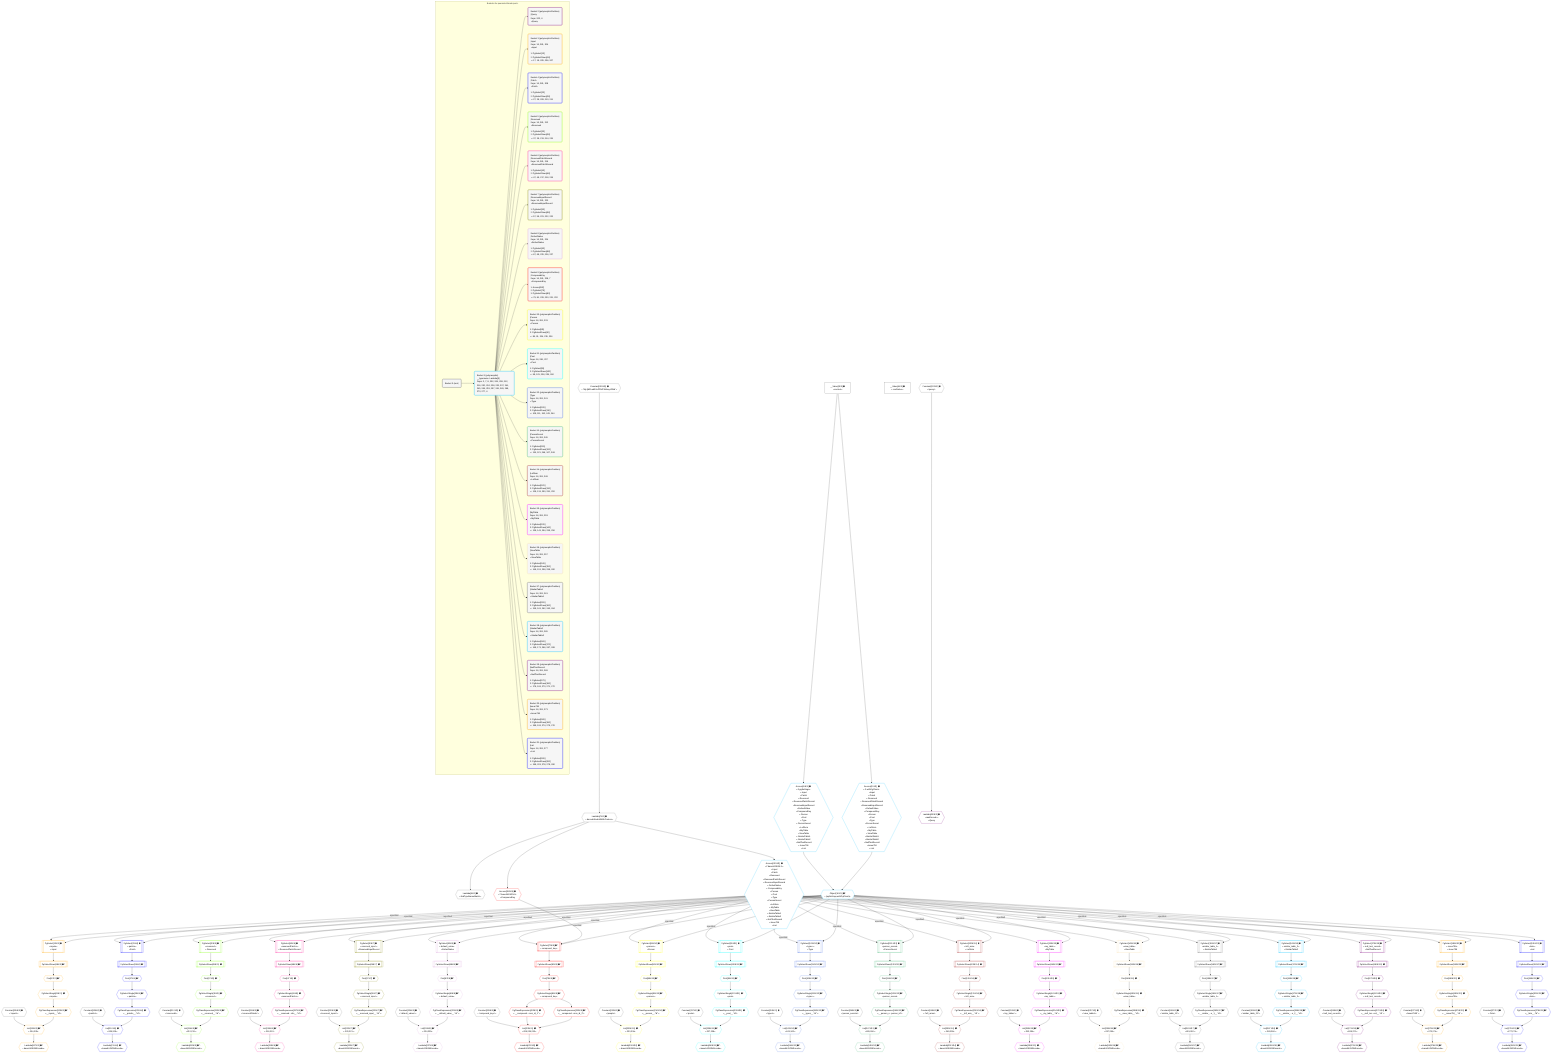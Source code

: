 %%{init: {'themeVariables': { 'fontSize': '12px'}}}%%
graph TD
    classDef path fill:#eee,stroke:#000,color:#000
    classDef plan fill:#fff,stroke-width:1px,color:#000
    classDef itemplan fill:#fff,stroke-width:2px,color:#000
    classDef unbatchedplan fill:#dff,stroke-width:1px,color:#000
    classDef sideeffectplan fill:#fcc,stroke-width:2px,color:#000
    classDef bucket fill:#f6f6f6,color:#000,stroke-width:2px,text-align:left

    subgraph "Buckets for queries/v4/node-just-c"
    Bucket0("Bucket 0 (root)"):::bucket
    Bucket1("Bucket 1 (polymorphic)<br />__typename: Lambda[8]<br />Deps: 2, 7, 8, 202, 204, 208, 212, 216, 220, 224, 228, 233, 237, 241, 245, 249, 253, 257, 261, 265, 269, 273, 277, 4"):::bucket
    Bucket2("Bucket 2 (polymorphicPartition)<br />|Query<br />Deps: 202, 4<br />ᐳQuery"):::bucket
    Bucket3("Bucket 3 (polymorphicPartition)<br />|Input<br />Deps: 16, 281, 204<br />ᐳInput<br /><br />1: PgSelect[13]<br />2: PgSelectRows[18]<br />ᐳ: 17, 19, 205, 206, 207"):::bucket
    Bucket4("Bucket 4 (polymorphicPartition)<br />|Patch<br />Deps: 16, 281, 208<br />ᐳPatch<br /><br />1: PgSelect[23]<br />2: PgSelectRows[28]<br />ᐳ: 27, 29, 209, 210, 211"):::bucket
    Bucket5("Bucket 5 (polymorphicPartition)<br />|Reserved<br />Deps: 16, 281, 212<br />ᐳReserved<br /><br />1: PgSelect[33]<br />2: PgSelectRows[38]<br />ᐳ: 37, 39, 213, 214, 215"):::bucket
    Bucket6("Bucket 6 (polymorphicPartition)<br />|ReservedPatchRecord<br />Deps: 16, 281, 216<br />ᐳReservedPatchRecord<br /><br />1: PgSelect[43]<br />2: PgSelectRows[48]<br />ᐳ: 47, 49, 217, 218, 219"):::bucket
    Bucket7("Bucket 7 (polymorphicPartition)<br />|ReservedInputRecord<br />Deps: 16, 281, 220<br />ᐳReservedInputRecord<br /><br />1: PgSelect[53]<br />2: PgSelectRows[58]<br />ᐳ: 57, 59, 221, 222, 223"):::bucket
    Bucket8("Bucket 8 (polymorphicPartition)<br />|DefaultValue<br />Deps: 16, 281, 224<br />ᐳDefaultValue<br /><br />1: PgSelect[63]<br />2: PgSelectRows[68]<br />ᐳ: 67, 69, 225, 226, 227"):::bucket
    Bucket9("Bucket 9 (polymorphicPartition)<br />|CompoundKey<br />Deps: 16, 281, 228, 7<br />ᐳCompoundKey<br /><br />1: Access[282]<br />2: PgSelect[75]<br />3: PgSelectRows[80]<br />ᐳ: 79, 81, 229, 230, 231, 232"):::bucket
    Bucket10("Bucket 10 (polymorphicPartition)<br />|Person<br />Deps: 16, 281, 233<br />ᐳPerson<br /><br />1: PgSelect[85]<br />2: PgSelectRows[90]<br />ᐳ: 89, 91, 234, 235, 236"):::bucket
    Bucket11("Bucket 11 (polymorphicPartition)<br />|Post<br />Deps: 16, 281, 237<br />ᐳPost<br /><br />1: PgSelect[95]<br />2: PgSelectRows[100]<br />ᐳ: 99, 101, 238, 239, 240"):::bucket
    Bucket12("Bucket 12 (polymorphicPartition)<br />|Type<br />Deps: 16, 281, 241<br />ᐳType<br /><br />1: PgSelect[105]<br />2: PgSelectRows[110]<br />ᐳ: 109, 111, 242, 243, 244"):::bucket
    Bucket13("Bucket 13 (polymorphicPartition)<br />|PersonSecret<br />Deps: 16, 281, 245<br />ᐳPersonSecret<br /><br />1: PgSelect[115]<br />2: PgSelectRows[120]<br />ᐳ: 119, 121, 246, 247, 248"):::bucket
    Bucket14("Bucket 14 (polymorphicPartition)<br />|LeftArm<br />Deps: 16, 281, 249<br />ᐳLeftArm<br /><br />1: PgSelect[125]<br />2: PgSelectRows[130]<br />ᐳ: 129, 131, 250, 251, 252"):::bucket
    Bucket15("Bucket 15 (polymorphicPartition)<br />|MyTable<br />Deps: 16, 281, 253<br />ᐳMyTable<br /><br />1: PgSelect[135]<br />2: PgSelectRows[140]<br />ᐳ: 139, 141, 254, 255, 256"):::bucket
    Bucket16("Bucket 16 (polymorphicPartition)<br />|ViewTable<br />Deps: 16, 281, 257<br />ᐳViewTable<br /><br />1: PgSelect[145]<br />2: PgSelectRows[150]<br />ᐳ: 149, 151, 258, 259, 260"):::bucket
    Bucket17("Bucket 17 (polymorphicPartition)<br />|SimilarTable1<br />Deps: 16, 281, 261<br />ᐳSimilarTable1<br /><br />1: PgSelect[155]<br />2: PgSelectRows[160]<br />ᐳ: 159, 161, 262, 263, 264"):::bucket
    Bucket18("Bucket 18 (polymorphicPartition)<br />|SimilarTable2<br />Deps: 16, 281, 265<br />ᐳSimilarTable2<br /><br />1: PgSelect[165]<br />2: PgSelectRows[170]<br />ᐳ: 169, 171, 266, 267, 268"):::bucket
    Bucket19("Bucket 19 (polymorphicPartition)<br />|NullTestRecord<br />Deps: 16, 281, 269<br />ᐳNullTestRecord<br /><br />1: PgSelect[175]<br />2: PgSelectRows[180]<br />ᐳ: 179, 181, 270, 271, 272"):::bucket
    Bucket20("Bucket 20 (polymorphicPartition)<br />|Issue756<br />Deps: 16, 281, 273<br />ᐳIssue756<br /><br />1: PgSelect[185]<br />2: PgSelectRows[190]<br />ᐳ: 189, 191, 274, 275, 276"):::bucket
    Bucket21("Bucket 21 (polymorphicPartition)<br />|List<br />Deps: 16, 281, 277<br />ᐳList<br /><br />1: PgSelect[195]<br />2: PgSelectRows[200]<br />ᐳ: 199, 201, 278, 279, 280"):::bucket
    end
    Bucket0 --> Bucket1
    Bucket1 --> Bucket2 & Bucket3 & Bucket4 & Bucket5 & Bucket6 & Bucket7 & Bucket8 & Bucket9 & Bucket10 & Bucket11 & Bucket12 & Bucket13 & Bucket14 & Bucket15 & Bucket16 & Bucket17 & Bucket18 & Bucket19 & Bucket20 & Bucket21

    %% plan dependencies
    Lambda7{{"Lambda[7∈0] ➊<br />ᐸdecodeNodeIdWithCodecsᐳ"}}:::plan
    Constant283{{"Constant[283∈0] ➊<br />ᐸ'WyJjb21wb3VuZF9rZXlzIiwyLDNd'ᐳ"}}:::plan
    Constant283 --> Lambda7
    Lambda8{{"Lambda[8∈0] ➊<br />ᐸfindTypeNameMatchᐳ"}}:::plan
    Lambda7 --> Lambda8
    __Value2["__Value[2∈0] ➊<br />ᐸcontextᐳ"]:::plan
    __Value4["__Value[4∈0] ➊<br />ᐸrootValueᐳ"]:::plan
    Constant202{{"Constant[202∈0] ➊<br />ᐸ'query'ᐳ"}}:::plan
    Constant204{{"Constant[204∈0] ➊<br />ᐸ'inputs'ᐳ"}}:::plan
    Constant208{{"Constant[208∈0] ➊<br />ᐸ'patchs'ᐳ"}}:::plan
    Constant212{{"Constant[212∈0] ➊<br />ᐸ'reserveds'ᐳ"}}:::plan
    Constant216{{"Constant[216∈0] ➊<br />ᐸ'reservedPatchs'ᐳ"}}:::plan
    Constant220{{"Constant[220∈0] ➊<br />ᐸ'reserved_inputs'ᐳ"}}:::plan
    Constant224{{"Constant[224∈0] ➊<br />ᐸ'default_values'ᐳ"}}:::plan
    Constant228{{"Constant[228∈0] ➊<br />ᐸ'compound_keys'ᐳ"}}:::plan
    Constant233{{"Constant[233∈0] ➊<br />ᐸ'people'ᐳ"}}:::plan
    Constant237{{"Constant[237∈0] ➊<br />ᐸ'posts'ᐳ"}}:::plan
    Constant241{{"Constant[241∈0] ➊<br />ᐸ'types'ᐳ"}}:::plan
    Constant245{{"Constant[245∈0] ➊<br />ᐸ'person_secrets'ᐳ"}}:::plan
    Constant249{{"Constant[249∈0] ➊<br />ᐸ'left_arms'ᐳ"}}:::plan
    Constant253{{"Constant[253∈0] ➊<br />ᐸ'my_tables'ᐳ"}}:::plan
    Constant257{{"Constant[257∈0] ➊<br />ᐸ'view_tables'ᐳ"}}:::plan
    Constant261{{"Constant[261∈0] ➊<br />ᐸ'similar_table_1S'ᐳ"}}:::plan
    Constant265{{"Constant[265∈0] ➊<br />ᐸ'similar_table_2S'ᐳ"}}:::plan
    Constant269{{"Constant[269∈0] ➊<br />ᐸ'null_test_records'ᐳ"}}:::plan
    Constant273{{"Constant[273∈0] ➊<br />ᐸ'issue756S'ᐳ"}}:::plan
    Constant277{{"Constant[277∈0] ➊<br />ᐸ'lists'ᐳ"}}:::plan
    Object16{{"Object[16∈1] ➊^<br />ᐸ{pgSettings,withPgClient}ᐳ"}}:::plan
    Access14{{"Access[14∈1] ➊<br />ᐸ2.pgSettingsᐳ<br />ᐳInput<br />ᐳPatch<br />ᐳReserved<br />ᐳReservedPatchRecord<br />ᐳReservedInputRecord<br />ᐳDefaultValue<br />ᐳCompoundKey<br />ᐳPerson<br />ᐳPost<br />ᐳType<br />ᐳPersonSecret<br />ᐳLeftArm<br />ᐳMyTable<br />ᐳViewTable<br />ᐳSimilarTable1<br />ᐳSimilarTable2<br />ᐳNullTestRecord<br />ᐳIssue756<br />ᐳList"}}:::plan
    Access15{{"Access[15∈1] ➊<br />ᐸ2.withPgClientᐳ<br />ᐳInput<br />ᐳPatch<br />ᐳReserved<br />ᐳReservedPatchRecord<br />ᐳReservedInputRecord<br />ᐳDefaultValue<br />ᐳCompoundKey<br />ᐳPerson<br />ᐳPost<br />ᐳType<br />ᐳPersonSecret<br />ᐳLeftArm<br />ᐳMyTable<br />ᐳViewTable<br />ᐳSimilarTable1<br />ᐳSimilarTable2<br />ᐳNullTestRecord<br />ᐳIssue756<br />ᐳList"}}:::plan
    Access14 & Access15 --> Object16
    __Value2 --> Access14
    __Value2 --> Access15
    Access281{{"Access[281∈1] ➊<br />ᐸ7.base64JSON.1ᐳ<br />ᐳInput<br />ᐳPatch<br />ᐳReserved<br />ᐳReservedPatchRecord<br />ᐳReservedInputRecord<br />ᐳDefaultValue<br />ᐳCompoundKey<br />ᐳPerson<br />ᐳPost<br />ᐳType<br />ᐳPersonSecret<br />ᐳLeftArm<br />ᐳMyTable<br />ᐳViewTable<br />ᐳSimilarTable1<br />ᐳSimilarTable2<br />ᐳNullTestRecord<br />ᐳIssue756<br />ᐳList"}}:::plan
    Lambda7 --> Access281
    Lambda203{{"Lambda[203∈2] ➊<br />ᐸrawEncodeᐳ<br />ᐳQuery"}}:::plan
    Constant202 --> Lambda203
    PgSelect13[["PgSelect[13∈3] ➊<br />ᐸinputsᐳ<br />ᐳInput"]]:::plan
    Access281 -->|rejectNull| PgSelect13
    Object16 --> PgSelect13
    List206{{"List[206∈3] ➊^<br />ᐸ204,205ᐳ"}}:::plan
    PgClassExpression205{{"PgClassExpression[205∈3] ➊^<br />ᐸ__inputs__.”id”ᐳ"}}:::plan
    Constant204 & PgClassExpression205 --> List206
    First17{{"First[17∈3] ➊^"}}:::plan
    PgSelectRows18[["PgSelectRows[18∈3] ➊^"]]:::plan
    PgSelectRows18 --> First17
    PgSelect13 --> PgSelectRows18
    PgSelectSingle19{{"PgSelectSingle[19∈3] ➊^<br />ᐸinputsᐳ"}}:::plan
    First17 --> PgSelectSingle19
    PgSelectSingle19 --> PgClassExpression205
    Lambda207{{"Lambda[207∈3] ➊^<br />ᐸbase64JSONEncodeᐳ"}}:::plan
    List206 --> Lambda207
    PgSelect23[["PgSelect[23∈4] ➊<br />ᐸpatchsᐳ<br />ᐳPatch"]]:::plan
    Access281 -->|rejectNull| PgSelect23
    Object16 --> PgSelect23
    List210{{"List[210∈4] ➊^<br />ᐸ208,209ᐳ"}}:::plan
    PgClassExpression209{{"PgClassExpression[209∈4] ➊^<br />ᐸ__patchs__.”id”ᐳ"}}:::plan
    Constant208 & PgClassExpression209 --> List210
    First27{{"First[27∈4] ➊^"}}:::plan
    PgSelectRows28[["PgSelectRows[28∈4] ➊^"]]:::plan
    PgSelectRows28 --> First27
    PgSelect23 --> PgSelectRows28
    PgSelectSingle29{{"PgSelectSingle[29∈4] ➊^<br />ᐸpatchsᐳ"}}:::plan
    First27 --> PgSelectSingle29
    PgSelectSingle29 --> PgClassExpression209
    Lambda211{{"Lambda[211∈4] ➊^<br />ᐸbase64JSONEncodeᐳ"}}:::plan
    List210 --> Lambda211
    PgSelect33[["PgSelect[33∈5] ➊<br />ᐸreservedᐳ<br />ᐳReserved"]]:::plan
    Access281 -->|rejectNull| PgSelect33
    Object16 --> PgSelect33
    List214{{"List[214∈5] ➊^<br />ᐸ212,213ᐳ"}}:::plan
    PgClassExpression213{{"PgClassExpression[213∈5] ➊^<br />ᐸ__reserved__.”id”ᐳ"}}:::plan
    Constant212 & PgClassExpression213 --> List214
    First37{{"First[37∈5] ➊^"}}:::plan
    PgSelectRows38[["PgSelectRows[38∈5] ➊^"]]:::plan
    PgSelectRows38 --> First37
    PgSelect33 --> PgSelectRows38
    PgSelectSingle39{{"PgSelectSingle[39∈5] ➊^<br />ᐸreservedᐳ"}}:::plan
    First37 --> PgSelectSingle39
    PgSelectSingle39 --> PgClassExpression213
    Lambda215{{"Lambda[215∈5] ➊^<br />ᐸbase64JSONEncodeᐳ"}}:::plan
    List214 --> Lambda215
    PgSelect43[["PgSelect[43∈6] ➊<br />ᐸreservedPatchsᐳ<br />ᐳReservedPatchRecord"]]:::plan
    Access281 -->|rejectNull| PgSelect43
    Object16 --> PgSelect43
    List218{{"List[218∈6] ➊^<br />ᐸ216,217ᐳ"}}:::plan
    PgClassExpression217{{"PgClassExpression[217∈6] ➊^<br />ᐸ__reserved...chs__.”id”ᐳ"}}:::plan
    Constant216 & PgClassExpression217 --> List218
    First47{{"First[47∈6] ➊^"}}:::plan
    PgSelectRows48[["PgSelectRows[48∈6] ➊^"]]:::plan
    PgSelectRows48 --> First47
    PgSelect43 --> PgSelectRows48
    PgSelectSingle49{{"PgSelectSingle[49∈6] ➊^<br />ᐸreservedPatchsᐳ"}}:::plan
    First47 --> PgSelectSingle49
    PgSelectSingle49 --> PgClassExpression217
    Lambda219{{"Lambda[219∈6] ➊^<br />ᐸbase64JSONEncodeᐳ"}}:::plan
    List218 --> Lambda219
    PgSelect53[["PgSelect[53∈7] ➊<br />ᐸreserved_inputᐳ<br />ᐳReservedInputRecord"]]:::plan
    Access281 -->|rejectNull| PgSelect53
    Object16 --> PgSelect53
    List222{{"List[222∈7] ➊^<br />ᐸ220,221ᐳ"}}:::plan
    PgClassExpression221{{"PgClassExpression[221∈7] ➊^<br />ᐸ__reserved_input__.”id”ᐳ"}}:::plan
    Constant220 & PgClassExpression221 --> List222
    First57{{"First[57∈7] ➊^"}}:::plan
    PgSelectRows58[["PgSelectRows[58∈7] ➊^"]]:::plan
    PgSelectRows58 --> First57
    PgSelect53 --> PgSelectRows58
    PgSelectSingle59{{"PgSelectSingle[59∈7] ➊^<br />ᐸreserved_inputᐳ"}}:::plan
    First57 --> PgSelectSingle59
    PgSelectSingle59 --> PgClassExpression221
    Lambda223{{"Lambda[223∈7] ➊^<br />ᐸbase64JSONEncodeᐳ"}}:::plan
    List222 --> Lambda223
    PgSelect63[["PgSelect[63∈8] ➊<br />ᐸdefault_valueᐳ<br />ᐳDefaultValue"]]:::plan
    Access281 -->|rejectNull| PgSelect63
    Object16 --> PgSelect63
    List226{{"List[226∈8] ➊^<br />ᐸ224,225ᐳ"}}:::plan
    PgClassExpression225{{"PgClassExpression[225∈8] ➊^<br />ᐸ__default_value__.”id”ᐳ"}}:::plan
    Constant224 & PgClassExpression225 --> List226
    First67{{"First[67∈8] ➊^"}}:::plan
    PgSelectRows68[["PgSelectRows[68∈8] ➊^"]]:::plan
    PgSelectRows68 --> First67
    PgSelect63 --> PgSelectRows68
    PgSelectSingle69{{"PgSelectSingle[69∈8] ➊^<br />ᐸdefault_valueᐳ"}}:::plan
    First67 --> PgSelectSingle69
    PgSelectSingle69 --> PgClassExpression225
    Lambda227{{"Lambda[227∈8] ➊^<br />ᐸbase64JSONEncodeᐳ"}}:::plan
    List226 --> Lambda227
    PgSelect75[["PgSelect[75∈9] ➊^<br />ᐸcompound_keyᐳ"]]:::plan
    Access282{{"Access[282∈9] ➊<br />ᐸ7.base64JSON.2ᐳ<br />ᐳCompoundKey"}}:::plan
    Access281 -->|rejectNull| PgSelect75
    Access282 -->|rejectNull| PgSelect75
    Object16 --> PgSelect75
    List231{{"List[231∈9] ➊^<br />ᐸ228,229,230ᐳ"}}:::plan
    PgClassExpression229{{"PgClassExpression[229∈9] ➊^<br />ᐸ__compound...rson_id_1”ᐳ"}}:::plan
    PgClassExpression230{{"PgClassExpression[230∈9] ➊^<br />ᐸ__compound...rson_id_2”ᐳ"}}:::plan
    Constant228 & PgClassExpression229 & PgClassExpression230 --> List231
    First79{{"First[79∈9] ➊^"}}:::plan
    PgSelectRows80[["PgSelectRows[80∈9] ➊^"]]:::plan
    PgSelectRows80 --> First79
    PgSelect75 --> PgSelectRows80
    PgSelectSingle81{{"PgSelectSingle[81∈9] ➊^<br />ᐸcompound_keyᐳ"}}:::plan
    First79 --> PgSelectSingle81
    PgSelectSingle81 --> PgClassExpression229
    PgSelectSingle81 --> PgClassExpression230
    Lambda232{{"Lambda[232∈9] ➊^<br />ᐸbase64JSONEncodeᐳ"}}:::plan
    List231 --> Lambda232
    Lambda7 --> Access282
    PgSelect85[["PgSelect[85∈10] ➊<br />ᐸpersonᐳ<br />ᐳPerson"]]:::plan
    Access281 -->|rejectNull| PgSelect85
    Object16 --> PgSelect85
    List235{{"List[235∈10] ➊^<br />ᐸ233,234ᐳ"}}:::plan
    PgClassExpression234{{"PgClassExpression[234∈10] ➊^<br />ᐸ__person__.”id”ᐳ"}}:::plan
    Constant233 & PgClassExpression234 --> List235
    First89{{"First[89∈10] ➊^"}}:::plan
    PgSelectRows90[["PgSelectRows[90∈10] ➊^"]]:::plan
    PgSelectRows90 --> First89
    PgSelect85 --> PgSelectRows90
    PgSelectSingle91{{"PgSelectSingle[91∈10] ➊^<br />ᐸpersonᐳ"}}:::plan
    First89 --> PgSelectSingle91
    PgSelectSingle91 --> PgClassExpression234
    Lambda236{{"Lambda[236∈10] ➊^<br />ᐸbase64JSONEncodeᐳ"}}:::plan
    List235 --> Lambda236
    PgSelect95[["PgSelect[95∈11] ➊<br />ᐸpostᐳ<br />ᐳPost"]]:::plan
    Access281 -->|rejectNull| PgSelect95
    Object16 --> PgSelect95
    List239{{"List[239∈11] ➊^<br />ᐸ237,238ᐳ"}}:::plan
    PgClassExpression238{{"PgClassExpression[238∈11] ➊^<br />ᐸ__post__.”id”ᐳ"}}:::plan
    Constant237 & PgClassExpression238 --> List239
    First99{{"First[99∈11] ➊^"}}:::plan
    PgSelectRows100[["PgSelectRows[100∈11] ➊^"]]:::plan
    PgSelectRows100 --> First99
    PgSelect95 --> PgSelectRows100
    PgSelectSingle101{{"PgSelectSingle[101∈11] ➊^<br />ᐸpostᐳ"}}:::plan
    First99 --> PgSelectSingle101
    PgSelectSingle101 --> PgClassExpression238
    Lambda240{{"Lambda[240∈11] ➊^<br />ᐸbase64JSONEncodeᐳ"}}:::plan
    List239 --> Lambda240
    PgSelect105[["PgSelect[105∈12] ➊<br />ᐸtypesᐳ<br />ᐳType"]]:::plan
    Access281 -->|rejectNull| PgSelect105
    Object16 --> PgSelect105
    List243{{"List[243∈12] ➊^<br />ᐸ241,242ᐳ"}}:::plan
    PgClassExpression242{{"PgClassExpression[242∈12] ➊^<br />ᐸ__types__.”id”ᐳ"}}:::plan
    Constant241 & PgClassExpression242 --> List243
    First109{{"First[109∈12] ➊^"}}:::plan
    PgSelectRows110[["PgSelectRows[110∈12] ➊^"]]:::plan
    PgSelectRows110 --> First109
    PgSelect105 --> PgSelectRows110
    PgSelectSingle111{{"PgSelectSingle[111∈12] ➊^<br />ᐸtypesᐳ"}}:::plan
    First109 --> PgSelectSingle111
    PgSelectSingle111 --> PgClassExpression242
    Lambda244{{"Lambda[244∈12] ➊^<br />ᐸbase64JSONEncodeᐳ"}}:::plan
    List243 --> Lambda244
    PgSelect115[["PgSelect[115∈13] ➊<br />ᐸperson_secretᐳ<br />ᐳPersonSecret"]]:::plan
    Access281 -->|rejectNull| PgSelect115
    Object16 --> PgSelect115
    List247{{"List[247∈13] ➊^<br />ᐸ245,246ᐳ"}}:::plan
    PgClassExpression246{{"PgClassExpression[246∈13] ➊^<br />ᐸ__person_s...person_id”ᐳ"}}:::plan
    Constant245 & PgClassExpression246 --> List247
    First119{{"First[119∈13] ➊^"}}:::plan
    PgSelectRows120[["PgSelectRows[120∈13] ➊^"]]:::plan
    PgSelectRows120 --> First119
    PgSelect115 --> PgSelectRows120
    PgSelectSingle121{{"PgSelectSingle[121∈13] ➊^<br />ᐸperson_secretᐳ"}}:::plan
    First119 --> PgSelectSingle121
    PgSelectSingle121 --> PgClassExpression246
    Lambda248{{"Lambda[248∈13] ➊^<br />ᐸbase64JSONEncodeᐳ"}}:::plan
    List247 --> Lambda248
    PgSelect125[["PgSelect[125∈14] ➊<br />ᐸleft_armᐳ<br />ᐳLeftArm"]]:::plan
    Access281 -->|rejectNull| PgSelect125
    Object16 --> PgSelect125
    List251{{"List[251∈14] ➊^<br />ᐸ249,250ᐳ"}}:::plan
    PgClassExpression250{{"PgClassExpression[250∈14] ➊^<br />ᐸ__left_arm__.”id”ᐳ"}}:::plan
    Constant249 & PgClassExpression250 --> List251
    First129{{"First[129∈14] ➊^"}}:::plan
    PgSelectRows130[["PgSelectRows[130∈14] ➊^"]]:::plan
    PgSelectRows130 --> First129
    PgSelect125 --> PgSelectRows130
    PgSelectSingle131{{"PgSelectSingle[131∈14] ➊^<br />ᐸleft_armᐳ"}}:::plan
    First129 --> PgSelectSingle131
    PgSelectSingle131 --> PgClassExpression250
    Lambda252{{"Lambda[252∈14] ➊^<br />ᐸbase64JSONEncodeᐳ"}}:::plan
    List251 --> Lambda252
    PgSelect135[["PgSelect[135∈15] ➊<br />ᐸmy_tableᐳ<br />ᐳMyTable"]]:::plan
    Access281 -->|rejectNull| PgSelect135
    Object16 --> PgSelect135
    List255{{"List[255∈15] ➊^<br />ᐸ253,254ᐳ"}}:::plan
    PgClassExpression254{{"PgClassExpression[254∈15] ➊^<br />ᐸ__my_table__.”id”ᐳ"}}:::plan
    Constant253 & PgClassExpression254 --> List255
    First139{{"First[139∈15] ➊^"}}:::plan
    PgSelectRows140[["PgSelectRows[140∈15] ➊^"]]:::plan
    PgSelectRows140 --> First139
    PgSelect135 --> PgSelectRows140
    PgSelectSingle141{{"PgSelectSingle[141∈15] ➊^<br />ᐸmy_tableᐳ"}}:::plan
    First139 --> PgSelectSingle141
    PgSelectSingle141 --> PgClassExpression254
    Lambda256{{"Lambda[256∈15] ➊^<br />ᐸbase64JSONEncodeᐳ"}}:::plan
    List255 --> Lambda256
    PgSelect145[["PgSelect[145∈16] ➊<br />ᐸview_tableᐳ<br />ᐳViewTable"]]:::plan
    Access281 -->|rejectNull| PgSelect145
    Object16 --> PgSelect145
    List259{{"List[259∈16] ➊^<br />ᐸ257,258ᐳ"}}:::plan
    PgClassExpression258{{"PgClassExpression[258∈16] ➊^<br />ᐸ__view_table__.”id”ᐳ"}}:::plan
    Constant257 & PgClassExpression258 --> List259
    First149{{"First[149∈16] ➊^"}}:::plan
    PgSelectRows150[["PgSelectRows[150∈16] ➊^"]]:::plan
    PgSelectRows150 --> First149
    PgSelect145 --> PgSelectRows150
    PgSelectSingle151{{"PgSelectSingle[151∈16] ➊^<br />ᐸview_tableᐳ"}}:::plan
    First149 --> PgSelectSingle151
    PgSelectSingle151 --> PgClassExpression258
    Lambda260{{"Lambda[260∈16] ➊^<br />ᐸbase64JSONEncodeᐳ"}}:::plan
    List259 --> Lambda260
    PgSelect155[["PgSelect[155∈17] ➊<br />ᐸsimilar_table_1ᐳ<br />ᐳSimilarTable1"]]:::plan
    Access281 -->|rejectNull| PgSelect155
    Object16 --> PgSelect155
    List263{{"List[263∈17] ➊^<br />ᐸ261,262ᐳ"}}:::plan
    PgClassExpression262{{"PgClassExpression[262∈17] ➊^<br />ᐸ__similar_...e_1__.”id”ᐳ"}}:::plan
    Constant261 & PgClassExpression262 --> List263
    First159{{"First[159∈17] ➊^"}}:::plan
    PgSelectRows160[["PgSelectRows[160∈17] ➊^"]]:::plan
    PgSelectRows160 --> First159
    PgSelect155 --> PgSelectRows160
    PgSelectSingle161{{"PgSelectSingle[161∈17] ➊^<br />ᐸsimilar_table_1ᐳ"}}:::plan
    First159 --> PgSelectSingle161
    PgSelectSingle161 --> PgClassExpression262
    Lambda264{{"Lambda[264∈17] ➊^<br />ᐸbase64JSONEncodeᐳ"}}:::plan
    List263 --> Lambda264
    PgSelect165[["PgSelect[165∈18] ➊<br />ᐸsimilar_table_2ᐳ<br />ᐳSimilarTable2"]]:::plan
    Access281 -->|rejectNull| PgSelect165
    Object16 --> PgSelect165
    List267{{"List[267∈18] ➊^<br />ᐸ265,266ᐳ"}}:::plan
    PgClassExpression266{{"PgClassExpression[266∈18] ➊^<br />ᐸ__similar_...e_2__.”id”ᐳ"}}:::plan
    Constant265 & PgClassExpression266 --> List267
    First169{{"First[169∈18] ➊^"}}:::plan
    PgSelectRows170[["PgSelectRows[170∈18] ➊^"]]:::plan
    PgSelectRows170 --> First169
    PgSelect165 --> PgSelectRows170
    PgSelectSingle171{{"PgSelectSingle[171∈18] ➊^<br />ᐸsimilar_table_2ᐳ"}}:::plan
    First169 --> PgSelectSingle171
    PgSelectSingle171 --> PgClassExpression266
    Lambda268{{"Lambda[268∈18] ➊^<br />ᐸbase64JSONEncodeᐳ"}}:::plan
    List267 --> Lambda268
    PgSelect175[["PgSelect[175∈19] ➊<br />ᐸnull_test_recordᐳ<br />ᐳNullTestRecord"]]:::plan
    Access281 -->|rejectNull| PgSelect175
    Object16 --> PgSelect175
    List271{{"List[271∈19] ➊^<br />ᐸ269,270ᐳ"}}:::plan
    PgClassExpression270{{"PgClassExpression[270∈19] ➊^<br />ᐸ__null_tes...ord__.”id”ᐳ"}}:::plan
    Constant269 & PgClassExpression270 --> List271
    First179{{"First[179∈19] ➊^"}}:::plan
    PgSelectRows180[["PgSelectRows[180∈19] ➊^"]]:::plan
    PgSelectRows180 --> First179
    PgSelect175 --> PgSelectRows180
    PgSelectSingle181{{"PgSelectSingle[181∈19] ➊^<br />ᐸnull_test_recordᐳ"}}:::plan
    First179 --> PgSelectSingle181
    PgSelectSingle181 --> PgClassExpression270
    Lambda272{{"Lambda[272∈19] ➊^<br />ᐸbase64JSONEncodeᐳ"}}:::plan
    List271 --> Lambda272
    PgSelect185[["PgSelect[185∈20] ➊<br />ᐸissue756ᐳ<br />ᐳIssue756"]]:::plan
    Access281 -->|rejectNull| PgSelect185
    Object16 --> PgSelect185
    List275{{"List[275∈20] ➊^<br />ᐸ273,274ᐳ"}}:::plan
    PgClassExpression274{{"PgClassExpression[274∈20] ➊^<br />ᐸ__issue756__.”id”ᐳ"}}:::plan
    Constant273 & PgClassExpression274 --> List275
    First189{{"First[189∈20] ➊^"}}:::plan
    PgSelectRows190[["PgSelectRows[190∈20] ➊^"]]:::plan
    PgSelectRows190 --> First189
    PgSelect185 --> PgSelectRows190
    PgSelectSingle191{{"PgSelectSingle[191∈20] ➊^<br />ᐸissue756ᐳ"}}:::plan
    First189 --> PgSelectSingle191
    PgSelectSingle191 --> PgClassExpression274
    Lambda276{{"Lambda[276∈20] ➊^<br />ᐸbase64JSONEncodeᐳ"}}:::plan
    List275 --> Lambda276
    PgSelect195[["PgSelect[195∈21] ➊<br />ᐸlistsᐳ<br />ᐳList"]]:::plan
    Access281 -->|rejectNull| PgSelect195
    Object16 --> PgSelect195
    List279{{"List[279∈21] ➊^<br />ᐸ277,278ᐳ"}}:::plan
    PgClassExpression278{{"PgClassExpression[278∈21] ➊^<br />ᐸ__lists__.”id”ᐳ"}}:::plan
    Constant277 & PgClassExpression278 --> List279
    First199{{"First[199∈21] ➊^"}}:::plan
    PgSelectRows200[["PgSelectRows[200∈21] ➊^"]]:::plan
    PgSelectRows200 --> First199
    PgSelect195 --> PgSelectRows200
    PgSelectSingle201{{"PgSelectSingle[201∈21] ➊^<br />ᐸlistsᐳ"}}:::plan
    First199 --> PgSelectSingle201
    PgSelectSingle201 --> PgClassExpression278
    Lambda280{{"Lambda[280∈21] ➊^<br />ᐸbase64JSONEncodeᐳ"}}:::plan
    List279 --> Lambda280

    %% define steps
    classDef bucket0 stroke:#696969
    class Bucket0,__Value2,__Value4,Lambda7,Lambda8,Constant202,Constant204,Constant208,Constant212,Constant216,Constant220,Constant224,Constant228,Constant233,Constant237,Constant241,Constant245,Constant249,Constant253,Constant257,Constant261,Constant265,Constant269,Constant273,Constant277,Constant283 bucket0
    classDef bucket1 stroke:#00bfff
    class Bucket1,Access14,Access15,Object16,Access281 bucket1
    classDef bucket2 stroke:#7f007f
    class Bucket2,Lambda203 bucket2
    classDef bucket3 stroke:#ffa500
    class Bucket3,PgSelect13,First17,PgSelectRows18,PgSelectSingle19,PgClassExpression205,List206,Lambda207 bucket3
    classDef bucket4 stroke:#0000ff
    class Bucket4,PgSelect23,First27,PgSelectRows28,PgSelectSingle29,PgClassExpression209,List210,Lambda211 bucket4
    classDef bucket5 stroke:#7fff00
    class Bucket5,PgSelect33,First37,PgSelectRows38,PgSelectSingle39,PgClassExpression213,List214,Lambda215 bucket5
    classDef bucket6 stroke:#ff1493
    class Bucket6,PgSelect43,First47,PgSelectRows48,PgSelectSingle49,PgClassExpression217,List218,Lambda219 bucket6
    classDef bucket7 stroke:#808000
    class Bucket7,PgSelect53,First57,PgSelectRows58,PgSelectSingle59,PgClassExpression221,List222,Lambda223 bucket7
    classDef bucket8 stroke:#dda0dd
    class Bucket8,PgSelect63,First67,PgSelectRows68,PgSelectSingle69,PgClassExpression225,List226,Lambda227 bucket8
    classDef bucket9 stroke:#ff0000
    class Bucket9,PgSelect75,First79,PgSelectRows80,PgSelectSingle81,PgClassExpression229,PgClassExpression230,List231,Lambda232,Access282 bucket9
    classDef bucket10 stroke:#ffff00
    class Bucket10,PgSelect85,First89,PgSelectRows90,PgSelectSingle91,PgClassExpression234,List235,Lambda236 bucket10
    classDef bucket11 stroke:#00ffff
    class Bucket11,PgSelect95,First99,PgSelectRows100,PgSelectSingle101,PgClassExpression238,List239,Lambda240 bucket11
    classDef bucket12 stroke:#4169e1
    class Bucket12,PgSelect105,First109,PgSelectRows110,PgSelectSingle111,PgClassExpression242,List243,Lambda244 bucket12
    classDef bucket13 stroke:#3cb371
    class Bucket13,PgSelect115,First119,PgSelectRows120,PgSelectSingle121,PgClassExpression246,List247,Lambda248 bucket13
    classDef bucket14 stroke:#a52a2a
    class Bucket14,PgSelect125,First129,PgSelectRows130,PgSelectSingle131,PgClassExpression250,List251,Lambda252 bucket14
    classDef bucket15 stroke:#ff00ff
    class Bucket15,PgSelect135,First139,PgSelectRows140,PgSelectSingle141,PgClassExpression254,List255,Lambda256 bucket15
    classDef bucket16 stroke:#f5deb3
    class Bucket16,PgSelect145,First149,PgSelectRows150,PgSelectSingle151,PgClassExpression258,List259,Lambda260 bucket16
    classDef bucket17 stroke:#696969
    class Bucket17,PgSelect155,First159,PgSelectRows160,PgSelectSingle161,PgClassExpression262,List263,Lambda264 bucket17
    classDef bucket18 stroke:#00bfff
    class Bucket18,PgSelect165,First169,PgSelectRows170,PgSelectSingle171,PgClassExpression266,List267,Lambda268 bucket18
    classDef bucket19 stroke:#7f007f
    class Bucket19,PgSelect175,First179,PgSelectRows180,PgSelectSingle181,PgClassExpression270,List271,Lambda272 bucket19
    classDef bucket20 stroke:#ffa500
    class Bucket20,PgSelect185,First189,PgSelectRows190,PgSelectSingle191,PgClassExpression274,List275,Lambda276 bucket20
    classDef bucket21 stroke:#0000ff
    class Bucket21,PgSelect195,First199,PgSelectRows200,PgSelectSingle201,PgClassExpression278,List279,Lambda280 bucket21